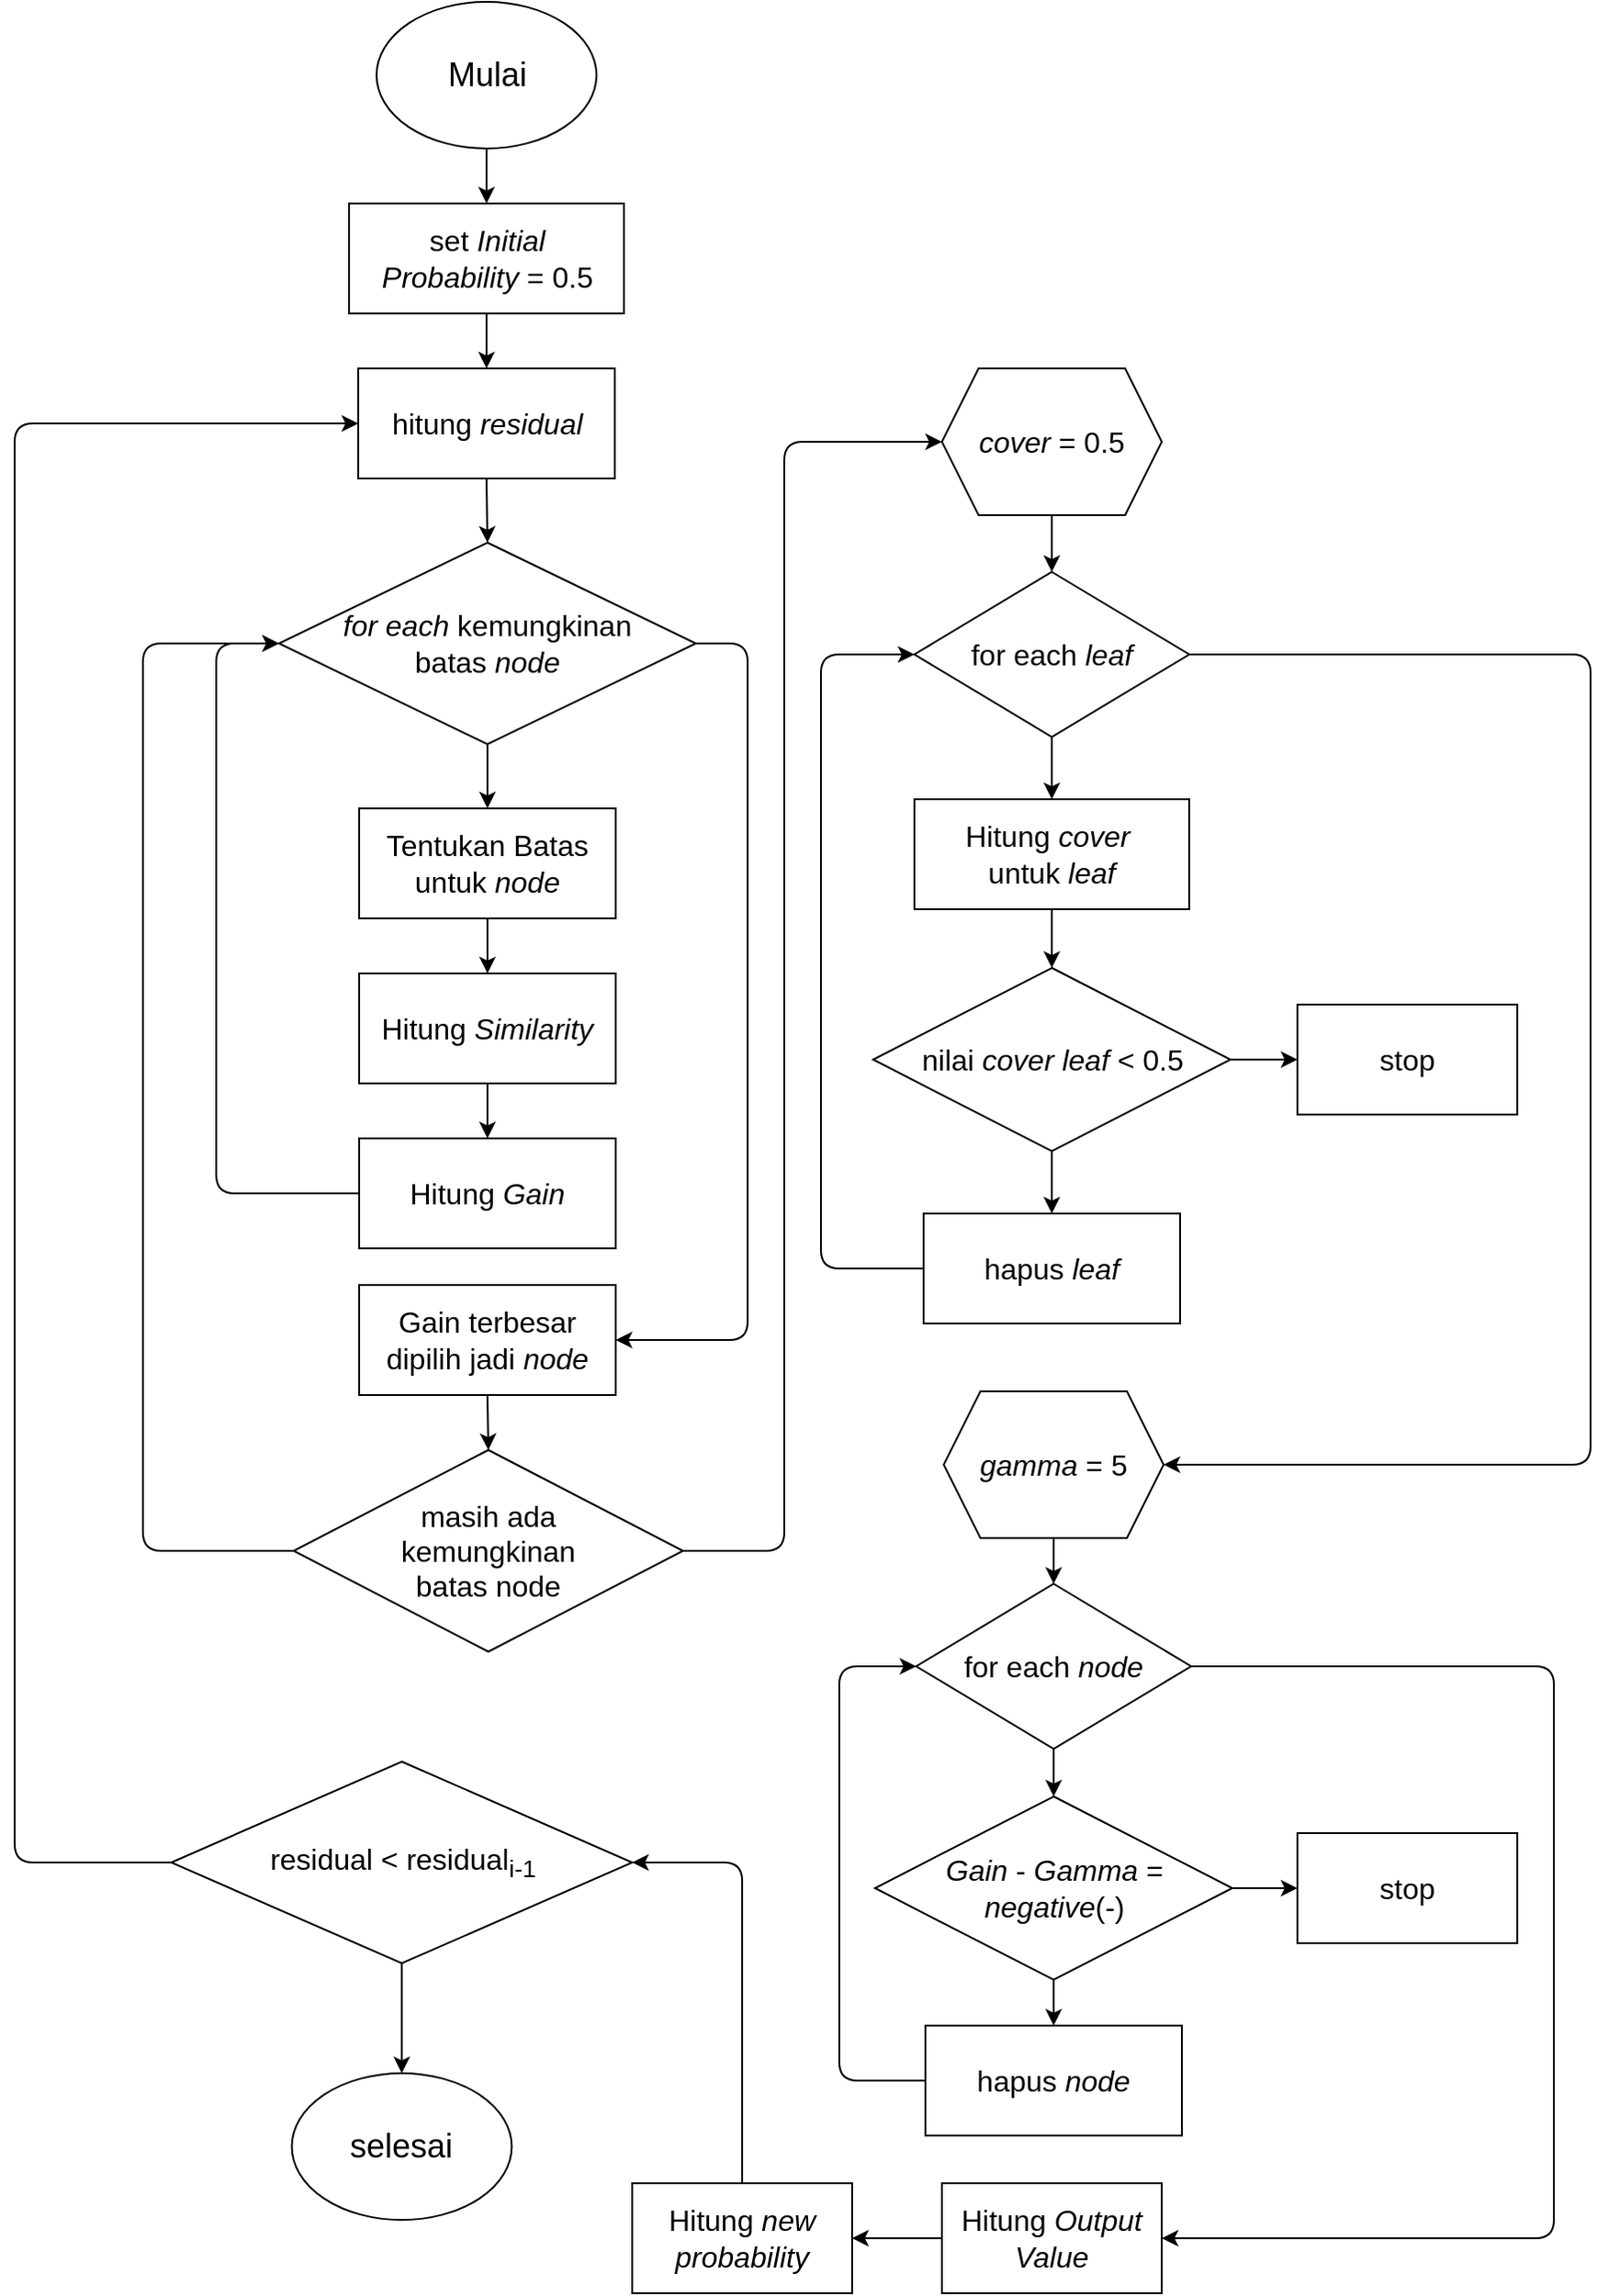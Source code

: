 <mxfile version="14.5.3" type="device"><diagram id="qOS3PzHr45VQzUwP4eXU" name="Page-1"><mxGraphModel dx="2730" dy="2624" grid="1" gridSize="10" guides="1" tooltips="1" connect="1" arrows="1" fold="1" page="1" pageScale="1" pageWidth="850" pageHeight="1100" math="0" shadow="0"><root><mxCell id="0"/><mxCell id="1" parent="0"/><mxCell id="XYHEmrUq7-RqKoVYqmDX-1" value="&lt;font style=&quot;font-size: 18px&quot;&gt;Mulai&lt;/font&gt;" style="ellipse;whiteSpace=wrap;html=1;" vertex="1" parent="1"><mxGeometry x="337.5" y="-140" width="120" height="80" as="geometry"/></mxCell><mxCell id="XYHEmrUq7-RqKoVYqmDX-2" value="&lt;font style=&quot;font-size: 16px&quot;&gt;Hitung &lt;i&gt;Similarity&lt;/i&gt;&lt;/font&gt;" style="rounded=0;whiteSpace=wrap;html=1;" vertex="1" parent="1"><mxGeometry x="328" y="390" width="140" height="60" as="geometry"/></mxCell><mxCell id="XYHEmrUq7-RqKoVYqmDX-3" value="&lt;font style=&quot;font-size: 16px&quot;&gt;set &lt;i&gt;Initial Probability&lt;/i&gt;&amp;nbsp;= 0.5&lt;/font&gt;" style="rounded=0;whiteSpace=wrap;html=1;" vertex="1" parent="1"><mxGeometry x="322.5" y="-30" width="150" height="60" as="geometry"/></mxCell><mxCell id="XYHEmrUq7-RqKoVYqmDX-4" value="&lt;font style=&quot;font-size: 16px&quot;&gt;hitung &lt;i&gt;residual&lt;/i&gt;&lt;/font&gt;" style="rounded=0;whiteSpace=wrap;html=1;" vertex="1" parent="1"><mxGeometry x="327.5" y="60" width="140" height="60" as="geometry"/></mxCell><mxCell id="XYHEmrUq7-RqKoVYqmDX-5" value="&lt;font style=&quot;font-size: 16px&quot;&gt;Tentukan Batas untuk &lt;i&gt;node&lt;/i&gt;&lt;/font&gt;" style="rounded=0;whiteSpace=wrap;html=1;" vertex="1" parent="1"><mxGeometry x="328" y="300" width="140" height="60" as="geometry"/></mxCell><mxCell id="XYHEmrUq7-RqKoVYqmDX-6" value="&lt;span style=&quot;font-size: 16px&quot;&gt;Hitung &lt;i&gt;Gain&lt;/i&gt;&lt;/span&gt;" style="rounded=0;whiteSpace=wrap;html=1;" vertex="1" parent="1"><mxGeometry x="328" y="480" width="140" height="60" as="geometry"/></mxCell><mxCell id="XYHEmrUq7-RqKoVYqmDX-8" value="&lt;span style=&quot;font-size: 16px&quot;&gt;Hitung &lt;i&gt;cover&lt;/i&gt;&amp;nbsp;&lt;br&gt;untuk&amp;nbsp;&lt;i&gt;leaf&lt;/i&gt;&lt;/span&gt;" style="rounded=0;whiteSpace=wrap;html=1;" vertex="1" parent="1"><mxGeometry x="631" y="295" width="150" height="60" as="geometry"/></mxCell><mxCell id="XYHEmrUq7-RqKoVYqmDX-9" value="&lt;font style=&quot;font-size: 16px&quot;&gt;&lt;i&gt;cover&amp;nbsp;&lt;/i&gt;= 0.5&lt;/font&gt;" style="shape=hexagon;perimeter=hexagonPerimeter2;whiteSpace=wrap;html=1;fixedSize=1;" vertex="1" parent="1"><mxGeometry x="646" y="60" width="120" height="80" as="geometry"/></mxCell><mxCell id="XYHEmrUq7-RqKoVYqmDX-10" value="&lt;font style=&quot;font-size: 16px&quot;&gt;nilai &lt;i&gt;cover leaf&lt;/i&gt; &amp;lt; 0.5&lt;/font&gt;" style="rhombus;whiteSpace=wrap;html=1;" vertex="1" parent="1"><mxGeometry x="608.5" y="387" width="195" height="100" as="geometry"/></mxCell><mxCell id="XYHEmrUq7-RqKoVYqmDX-11" value="&lt;span style=&quot;font-size: 16px&quot;&gt;hapus &lt;i&gt;leaf&lt;/i&gt;&lt;/span&gt;" style="rounded=0;whiteSpace=wrap;html=1;" vertex="1" parent="1"><mxGeometry x="636" y="521" width="140" height="60" as="geometry"/></mxCell><mxCell id="XYHEmrUq7-RqKoVYqmDX-12" value="&lt;font style=&quot;font-size: 16px&quot;&gt;&lt;i&gt;gamma&amp;nbsp;&lt;/i&gt;= 5&lt;br&gt;&lt;/font&gt;" style="shape=hexagon;perimeter=hexagonPerimeter2;whiteSpace=wrap;html=1;fixedSize=1;" vertex="1" parent="1"><mxGeometry x="647" y="618" width="120" height="80" as="geometry"/></mxCell><mxCell id="XYHEmrUq7-RqKoVYqmDX-13" value="&lt;span style=&quot;font-size: 16px&quot;&gt;&lt;i&gt;Gain&lt;/i&gt; - &lt;i&gt;Gamma&lt;/i&gt; = &lt;i&gt;negative&lt;/i&gt;(-)&lt;/span&gt;" style="rhombus;whiteSpace=wrap;html=1;" vertex="1" parent="1"><mxGeometry x="609.5" y="839" width="195" height="100" as="geometry"/></mxCell><mxCell id="XYHEmrUq7-RqKoVYqmDX-14" value="&lt;span style=&quot;font-size: 16px&quot;&gt;hapus &lt;i&gt;node&lt;/i&gt;&lt;/span&gt;" style="rounded=0;whiteSpace=wrap;html=1;" vertex="1" parent="1"><mxGeometry x="637" y="964" width="140" height="60" as="geometry"/></mxCell><mxCell id="XYHEmrUq7-RqKoVYqmDX-15" value="&lt;span style=&quot;font-size: 16px&quot;&gt;stop&lt;/span&gt;" style="rounded=0;whiteSpace=wrap;html=1;" vertex="1" parent="1"><mxGeometry x="840" y="407" width="120" height="60" as="geometry"/></mxCell><mxCell id="XYHEmrUq7-RqKoVYqmDX-16" value="&lt;span style=&quot;font-size: 16px&quot;&gt;Hitung &lt;i&gt;Output Value&lt;/i&gt;&lt;/span&gt;" style="rounded=0;whiteSpace=wrap;html=1;" vertex="1" parent="1"><mxGeometry x="646" y="1050" width="120" height="60" as="geometry"/></mxCell><mxCell id="XYHEmrUq7-RqKoVYqmDX-17" value="&lt;span style=&quot;font-size: 16px&quot;&gt;&lt;i&gt;for each&lt;/i&gt; kemungkinan&lt;br&gt;batas &lt;i&gt;node&lt;/i&gt;&lt;/span&gt;" style="rhombus;whiteSpace=wrap;html=1;" vertex="1" parent="1"><mxGeometry x="284.25" y="155" width="227.5" height="110" as="geometry"/></mxCell><mxCell id="XYHEmrUq7-RqKoVYqmDX-18" value="&lt;span style=&quot;font-size: 16px&quot;&gt;Gain terbesar dipilih jadi &lt;i&gt;node&lt;/i&gt;&lt;/span&gt;" style="rounded=0;whiteSpace=wrap;html=1;" vertex="1" parent="1"><mxGeometry x="328" y="560" width="140" height="60" as="geometry"/></mxCell><mxCell id="XYHEmrUq7-RqKoVYqmDX-19" value="" style="endArrow=classic;html=1;exitX=0.5;exitY=1;exitDx=0;exitDy=0;" edge="1" parent="1" source="XYHEmrUq7-RqKoVYqmDX-1" target="XYHEmrUq7-RqKoVYqmDX-3"><mxGeometry width="50" height="50" relative="1" as="geometry"><mxPoint x="410" y="150" as="sourcePoint"/><mxPoint x="460" y="100" as="targetPoint"/></mxGeometry></mxCell><mxCell id="XYHEmrUq7-RqKoVYqmDX-20" value="" style="endArrow=classic;html=1;exitX=0.5;exitY=1;exitDx=0;exitDy=0;entryX=0.5;entryY=0;entryDx=0;entryDy=0;" edge="1" parent="1" source="XYHEmrUq7-RqKoVYqmDX-3" target="XYHEmrUq7-RqKoVYqmDX-4"><mxGeometry width="50" height="50" relative="1" as="geometry"><mxPoint x="410" y="150" as="sourcePoint"/><mxPoint x="460" y="100" as="targetPoint"/></mxGeometry></mxCell><mxCell id="XYHEmrUq7-RqKoVYqmDX-21" value="" style="endArrow=classic;html=1;exitX=0.5;exitY=1;exitDx=0;exitDy=0;entryX=0.5;entryY=0;entryDx=0;entryDy=0;" edge="1" parent="1" source="XYHEmrUq7-RqKoVYqmDX-4" target="XYHEmrUq7-RqKoVYqmDX-17"><mxGeometry width="50" height="50" relative="1" as="geometry"><mxPoint x="410" y="150" as="sourcePoint"/><mxPoint x="460" y="100" as="targetPoint"/></mxGeometry></mxCell><mxCell id="XYHEmrUq7-RqKoVYqmDX-22" value="" style="endArrow=classic;html=1;exitX=0.5;exitY=1;exitDx=0;exitDy=0;entryX=0.5;entryY=0;entryDx=0;entryDy=0;" edge="1" parent="1" source="XYHEmrUq7-RqKoVYqmDX-17" target="XYHEmrUq7-RqKoVYqmDX-5"><mxGeometry width="50" height="50" relative="1" as="geometry"><mxPoint x="120" y="280" as="sourcePoint"/><mxPoint x="170" y="230" as="targetPoint"/></mxGeometry></mxCell><mxCell id="XYHEmrUq7-RqKoVYqmDX-23" value="" style="endArrow=classic;html=1;exitX=0.5;exitY=1;exitDx=0;exitDy=0;entryX=0.5;entryY=0;entryDx=0;entryDy=0;" edge="1" parent="1" source="XYHEmrUq7-RqKoVYqmDX-5" target="XYHEmrUq7-RqKoVYqmDX-2"><mxGeometry width="50" height="50" relative="1" as="geometry"><mxPoint x="440" y="320" as="sourcePoint"/><mxPoint x="490" y="270" as="targetPoint"/></mxGeometry></mxCell><mxCell id="XYHEmrUq7-RqKoVYqmDX-24" value="" style="endArrow=classic;html=1;exitX=0.5;exitY=1;exitDx=0;exitDy=0;entryX=0.5;entryY=0;entryDx=0;entryDy=0;" edge="1" parent="1" source="XYHEmrUq7-RqKoVYqmDX-2" target="XYHEmrUq7-RqKoVYqmDX-6"><mxGeometry width="50" height="50" relative="1" as="geometry"><mxPoint x="240" y="400" as="sourcePoint"/><mxPoint x="290" y="350" as="targetPoint"/></mxGeometry></mxCell><mxCell id="XYHEmrUq7-RqKoVYqmDX-25" value="" style="endArrow=classic;html=1;exitX=0;exitY=0.5;exitDx=0;exitDy=0;entryX=0;entryY=0.5;entryDx=0;entryDy=0;" edge="1" parent="1" source="XYHEmrUq7-RqKoVYqmDX-6" target="XYHEmrUq7-RqKoVYqmDX-17"><mxGeometry width="50" height="50" relative="1" as="geometry"><mxPoint x="110" y="320" as="sourcePoint"/><mxPoint x="160" y="270" as="targetPoint"/><Array as="points"><mxPoint x="250" y="510"/><mxPoint x="250" y="210"/></Array></mxGeometry></mxCell><mxCell id="XYHEmrUq7-RqKoVYqmDX-26" value="" style="endArrow=classic;html=1;exitX=1;exitY=0.5;exitDx=0;exitDy=0;entryX=1;entryY=0.5;entryDx=0;entryDy=0;" edge="1" parent="1" source="XYHEmrUq7-RqKoVYqmDX-17" target="XYHEmrUq7-RqKoVYqmDX-18"><mxGeometry width="50" height="50" relative="1" as="geometry"><mxPoint x="480" y="620" as="sourcePoint"/><mxPoint x="530" y="570" as="targetPoint"/><Array as="points"><mxPoint x="540" y="210"/><mxPoint x="540" y="590"/></Array></mxGeometry></mxCell><mxCell id="XYHEmrUq7-RqKoVYqmDX-27" value="&lt;font style=&quot;font-size: 16px&quot;&gt;masih ada&lt;br&gt;kemungkinan&lt;br&gt;batas node&lt;/font&gt;" style="rhombus;whiteSpace=wrap;html=1;" vertex="1" parent="1"><mxGeometry x="292.25" y="650" width="212.5" height="110" as="geometry"/></mxCell><mxCell id="XYHEmrUq7-RqKoVYqmDX-29" value="" style="endArrow=classic;html=1;exitX=0.5;exitY=1;exitDx=0;exitDy=0;entryX=0.5;entryY=0;entryDx=0;entryDy=0;" edge="1" parent="1" source="XYHEmrUq7-RqKoVYqmDX-18" target="XYHEmrUq7-RqKoVYqmDX-27"><mxGeometry width="50" height="50" relative="1" as="geometry"><mxPoint x="500" y="590" as="sourcePoint"/><mxPoint x="550" y="540" as="targetPoint"/></mxGeometry></mxCell><mxCell id="XYHEmrUq7-RqKoVYqmDX-30" value="" style="endArrow=classic;html=1;exitX=0;exitY=0.5;exitDx=0;exitDy=0;entryX=0;entryY=0.5;entryDx=0;entryDy=0;" edge="1" parent="1" source="XYHEmrUq7-RqKoVYqmDX-27" target="XYHEmrUq7-RqKoVYqmDX-17"><mxGeometry width="50" height="50" relative="1" as="geometry"><mxPoint x="510" y="560" as="sourcePoint"/><mxPoint x="280" y="210" as="targetPoint"/><Array as="points"><mxPoint x="210" y="705"/><mxPoint x="210" y="210"/></Array></mxGeometry></mxCell><mxCell id="XYHEmrUq7-RqKoVYqmDX-34" value="&lt;span style=&quot;font-size: 16px&quot;&gt;for each&amp;nbsp;&lt;i&gt;leaf&lt;/i&gt;&lt;/span&gt;" style="rhombus;whiteSpace=wrap;html=1;" vertex="1" parent="1"><mxGeometry x="631" y="171" width="150" height="90" as="geometry"/></mxCell><mxCell id="XYHEmrUq7-RqKoVYqmDX-36" value="" style="endArrow=classic;html=1;exitX=1;exitY=0.5;exitDx=0;exitDy=0;entryX=0;entryY=0.5;entryDx=0;entryDy=0;" edge="1" parent="1" source="XYHEmrUq7-RqKoVYqmDX-27" target="XYHEmrUq7-RqKoVYqmDX-9"><mxGeometry width="50" height="50" relative="1" as="geometry"><mxPoint x="450" y="940" as="sourcePoint"/><mxPoint x="500" y="890" as="targetPoint"/><Array as="points"><mxPoint x="560" y="705"/><mxPoint x="560" y="100"/></Array></mxGeometry></mxCell><mxCell id="XYHEmrUq7-RqKoVYqmDX-37" value="" style="endArrow=classic;html=1;exitX=0.5;exitY=1;exitDx=0;exitDy=0;entryX=0.5;entryY=0;entryDx=0;entryDy=0;" edge="1" parent="1" source="XYHEmrUq7-RqKoVYqmDX-9" target="XYHEmrUq7-RqKoVYqmDX-34"><mxGeometry width="50" height="50" relative="1" as="geometry"><mxPoint x="330" y="960" as="sourcePoint"/><mxPoint x="380" y="910" as="targetPoint"/></mxGeometry></mxCell><mxCell id="XYHEmrUq7-RqKoVYqmDX-38" value="" style="endArrow=classic;html=1;exitX=0.5;exitY=1;exitDx=0;exitDy=0;entryX=0.5;entryY=0;entryDx=0;entryDy=0;" edge="1" parent="1" source="XYHEmrUq7-RqKoVYqmDX-34" target="XYHEmrUq7-RqKoVYqmDX-8"><mxGeometry width="50" height="50" relative="1" as="geometry"><mxPoint x="400" y="450" as="sourcePoint"/><mxPoint x="450" y="400" as="targetPoint"/></mxGeometry></mxCell><mxCell id="XYHEmrUq7-RqKoVYqmDX-39" value="" style="endArrow=classic;html=1;exitX=0.5;exitY=1;exitDx=0;exitDy=0;entryX=0.5;entryY=0;entryDx=0;entryDy=0;" edge="1" parent="1" source="XYHEmrUq7-RqKoVYqmDX-8" target="XYHEmrUq7-RqKoVYqmDX-10"><mxGeometry width="50" height="50" relative="1" as="geometry"><mxPoint x="400" y="450" as="sourcePoint"/><mxPoint x="450" y="400" as="targetPoint"/></mxGeometry></mxCell><mxCell id="XYHEmrUq7-RqKoVYqmDX-40" value="" style="endArrow=classic;html=1;exitX=0.5;exitY=1;exitDx=0;exitDy=0;entryX=0.5;entryY=0;entryDx=0;entryDy=0;" edge="1" parent="1" source="XYHEmrUq7-RqKoVYqmDX-10" target="XYHEmrUq7-RqKoVYqmDX-11"><mxGeometry width="50" height="50" relative="1" as="geometry"><mxPoint x="400" y="500" as="sourcePoint"/><mxPoint x="450" y="450" as="targetPoint"/></mxGeometry></mxCell><mxCell id="XYHEmrUq7-RqKoVYqmDX-41" value="" style="endArrow=classic;html=1;exitX=0;exitY=0.5;exitDx=0;exitDy=0;entryX=0;entryY=0.5;entryDx=0;entryDy=0;" edge="1" parent="1" source="XYHEmrUq7-RqKoVYqmDX-11" target="XYHEmrUq7-RqKoVYqmDX-34"><mxGeometry width="50" height="50" relative="1" as="geometry"><mxPoint x="400" y="540" as="sourcePoint"/><mxPoint x="450" y="490" as="targetPoint"/><Array as="points"><mxPoint x="580" y="551"/><mxPoint x="580" y="216"/></Array></mxGeometry></mxCell><mxCell id="XYHEmrUq7-RqKoVYqmDX-42" value="" style="endArrow=classic;html=1;exitX=1;exitY=0.5;exitDx=0;exitDy=0;entryX=1;entryY=0.5;entryDx=0;entryDy=0;" edge="1" parent="1" source="XYHEmrUq7-RqKoVYqmDX-34" target="XYHEmrUq7-RqKoVYqmDX-12"><mxGeometry width="50" height="50" relative="1" as="geometry"><mxPoint x="400" y="430" as="sourcePoint"/><mxPoint x="450" y="380" as="targetPoint"/><Array as="points"><mxPoint x="1000" y="216"/><mxPoint x="1000" y="658"/></Array></mxGeometry></mxCell><mxCell id="XYHEmrUq7-RqKoVYqmDX-43" value="" style="endArrow=classic;html=1;exitX=1;exitY=0.5;exitDx=0;exitDy=0;entryX=0;entryY=0.5;entryDx=0;entryDy=0;" edge="1" parent="1" source="XYHEmrUq7-RqKoVYqmDX-10" target="XYHEmrUq7-RqKoVYqmDX-15"><mxGeometry width="50" height="50" relative="1" as="geometry"><mxPoint x="800" y="430" as="sourcePoint"/><mxPoint x="850" y="380" as="targetPoint"/></mxGeometry></mxCell><mxCell id="XYHEmrUq7-RqKoVYqmDX-44" value="&lt;span style=&quot;font-size: 16px&quot;&gt;for each&amp;nbsp;&lt;i&gt;node&lt;/i&gt;&lt;/span&gt;" style="rhombus;whiteSpace=wrap;html=1;" vertex="1" parent="1"><mxGeometry x="632" y="723" width="150" height="90" as="geometry"/></mxCell><mxCell id="XYHEmrUq7-RqKoVYqmDX-45" value="" style="endArrow=classic;html=1;exitX=0.5;exitY=1;exitDx=0;exitDy=0;entryX=0.5;entryY=0;entryDx=0;entryDy=0;" edge="1" parent="1" source="XYHEmrUq7-RqKoVYqmDX-12" target="XYHEmrUq7-RqKoVYqmDX-44"><mxGeometry width="50" height="50" relative="1" as="geometry"><mxPoint x="790" y="770" as="sourcePoint"/><mxPoint x="840" y="720" as="targetPoint"/></mxGeometry></mxCell><mxCell id="XYHEmrUq7-RqKoVYqmDX-46" value="" style="endArrow=classic;html=1;exitX=0.5;exitY=1;exitDx=0;exitDy=0;entryX=0.5;entryY=0;entryDx=0;entryDy=0;" edge="1" parent="1" source="XYHEmrUq7-RqKoVYqmDX-44" target="XYHEmrUq7-RqKoVYqmDX-13"><mxGeometry width="50" height="50" relative="1" as="geometry"><mxPoint x="710" y="780" as="sourcePoint"/><mxPoint x="760" y="730" as="targetPoint"/></mxGeometry></mxCell><mxCell id="XYHEmrUq7-RqKoVYqmDX-47" value="&lt;span style=&quot;font-size: 16px&quot;&gt;stop&lt;/span&gt;" style="rounded=0;whiteSpace=wrap;html=1;" vertex="1" parent="1"><mxGeometry x="840" y="859" width="120" height="60" as="geometry"/></mxCell><mxCell id="XYHEmrUq7-RqKoVYqmDX-48" value="" style="endArrow=classic;html=1;exitX=1;exitY=0.5;exitDx=0;exitDy=0;entryX=0;entryY=0.5;entryDx=0;entryDy=0;" edge="1" parent="1" source="XYHEmrUq7-RqKoVYqmDX-13" target="XYHEmrUq7-RqKoVYqmDX-47"><mxGeometry width="50" height="50" relative="1" as="geometry"><mxPoint x="910" y="810" as="sourcePoint"/><mxPoint x="960" y="760" as="targetPoint"/></mxGeometry></mxCell><mxCell id="XYHEmrUq7-RqKoVYqmDX-49" value="" style="endArrow=classic;html=1;exitX=0.5;exitY=1;exitDx=0;exitDy=0;entryX=0.5;entryY=0;entryDx=0;entryDy=0;" edge="1" parent="1" source="XYHEmrUq7-RqKoVYqmDX-13" target="XYHEmrUq7-RqKoVYqmDX-14"><mxGeometry width="50" height="50" relative="1" as="geometry"><mxPoint x="790" y="850" as="sourcePoint"/><mxPoint x="840" y="800" as="targetPoint"/></mxGeometry></mxCell><mxCell id="XYHEmrUq7-RqKoVYqmDX-50" value="" style="endArrow=classic;html=1;exitX=1;exitY=0.5;exitDx=0;exitDy=0;entryX=1;entryY=0.5;entryDx=0;entryDy=0;" edge="1" parent="1" source="XYHEmrUq7-RqKoVYqmDX-44" target="XYHEmrUq7-RqKoVYqmDX-16"><mxGeometry width="50" height="50" relative="1" as="geometry"><mxPoint x="790" y="850" as="sourcePoint"/><mxPoint x="840" y="800" as="targetPoint"/><Array as="points"><mxPoint x="980" y="768"/><mxPoint x="980" y="1080"/></Array></mxGeometry></mxCell><mxCell id="XYHEmrUq7-RqKoVYqmDX-52" value="&lt;span style=&quot;font-size: 16px&quot;&gt;Hitung &lt;i&gt;new probability&lt;/i&gt;&lt;/span&gt;" style="rounded=0;whiteSpace=wrap;html=1;" vertex="1" parent="1"><mxGeometry x="477" y="1050" width="120" height="60" as="geometry"/></mxCell><mxCell id="XYHEmrUq7-RqKoVYqmDX-53" value="" style="endArrow=classic;html=1;exitX=0;exitY=0.5;exitDx=0;exitDy=0;entryX=0;entryY=0.5;entryDx=0;entryDy=0;" edge="1" parent="1" source="XYHEmrUq7-RqKoVYqmDX-14" target="XYHEmrUq7-RqKoVYqmDX-44"><mxGeometry width="50" height="50" relative="1" as="geometry"><mxPoint x="370" y="950" as="sourcePoint"/><mxPoint x="420" y="900" as="targetPoint"/><Array as="points"><mxPoint x="590" y="994"/><mxPoint x="590" y="768"/></Array></mxGeometry></mxCell><mxCell id="XYHEmrUq7-RqKoVYqmDX-54" value="" style="endArrow=classic;html=1;exitX=0;exitY=0.5;exitDx=0;exitDy=0;entryX=1;entryY=0.5;entryDx=0;entryDy=0;" edge="1" parent="1" source="XYHEmrUq7-RqKoVYqmDX-16" target="XYHEmrUq7-RqKoVYqmDX-52"><mxGeometry width="50" height="50" relative="1" as="geometry"><mxPoint x="470" y="880" as="sourcePoint"/><mxPoint x="520" y="830" as="targetPoint"/></mxGeometry></mxCell><mxCell id="XYHEmrUq7-RqKoVYqmDX-55" value="&lt;span style=&quot;font-size: 16px&quot;&gt;residual &amp;lt; residual&lt;sub&gt;i-1&lt;/sub&gt;&lt;/span&gt;" style="rhombus;whiteSpace=wrap;html=1;" vertex="1" parent="1"><mxGeometry x="225.5" y="820" width="251.5" height="110" as="geometry"/></mxCell><mxCell id="XYHEmrUq7-RqKoVYqmDX-56" value="" style="endArrow=classic;html=1;exitX=0.5;exitY=0;exitDx=0;exitDy=0;entryX=1;entryY=0.5;entryDx=0;entryDy=0;" edge="1" parent="1" source="XYHEmrUq7-RqKoVYqmDX-52" target="XYHEmrUq7-RqKoVYqmDX-55"><mxGeometry width="50" height="50" relative="1" as="geometry"><mxPoint x="340" y="1070" as="sourcePoint"/><mxPoint x="390" y="1020" as="targetPoint"/><Array as="points"><mxPoint x="537" y="875"/></Array></mxGeometry></mxCell><mxCell id="XYHEmrUq7-RqKoVYqmDX-57" value="" style="endArrow=classic;html=1;exitX=0;exitY=0.5;exitDx=0;exitDy=0;entryX=0;entryY=0.5;entryDx=0;entryDy=0;" edge="1" parent="1" source="XYHEmrUq7-RqKoVYqmDX-55" target="XYHEmrUq7-RqKoVYqmDX-4"><mxGeometry width="50" height="50" relative="1" as="geometry"><mxPoint x="250" y="950" as="sourcePoint"/><mxPoint x="300" y="900" as="targetPoint"/><Array as="points"><mxPoint x="140" y="875"/><mxPoint x="140" y="90"/></Array></mxGeometry></mxCell><mxCell id="XYHEmrUq7-RqKoVYqmDX-58" value="&lt;font style=&quot;font-size: 18px&quot;&gt;selesai&lt;/font&gt;" style="ellipse;whiteSpace=wrap;html=1;" vertex="1" parent="1"><mxGeometry x="291.25" y="990" width="120" height="80" as="geometry"/></mxCell><mxCell id="XYHEmrUq7-RqKoVYqmDX-59" value="" style="endArrow=classic;html=1;exitX=0.5;exitY=1;exitDx=0;exitDy=0;entryX=0.5;entryY=0;entryDx=0;entryDy=0;" edge="1" parent="1" source="XYHEmrUq7-RqKoVYqmDX-55" target="XYHEmrUq7-RqKoVYqmDX-58"><mxGeometry width="50" height="50" relative="1" as="geometry"><mxPoint x="360" y="980" as="sourcePoint"/><mxPoint x="410" y="930" as="targetPoint"/></mxGeometry></mxCell></root></mxGraphModel></diagram></mxfile>
